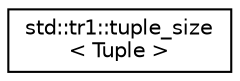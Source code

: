 digraph "Graphical Class Hierarchy"
{
  edge [fontname="Helvetica",fontsize="10",labelfontname="Helvetica",labelfontsize="10"];
  node [fontname="Helvetica",fontsize="10",shape=record];
  rankdir="LR";
  Node1 [label="std::tr1::tuple_size\l\< Tuple \>",height=0.2,width=0.4,color="black", fillcolor="white", style="filled",URL="$structstd_1_1tr1_1_1tuple__size.html"];
}
